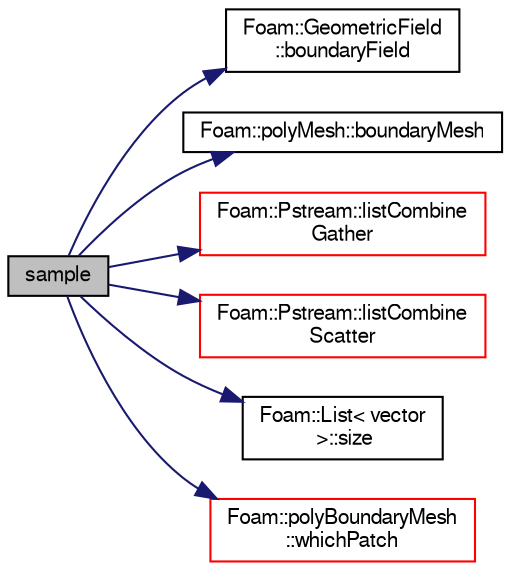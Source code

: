 digraph "sample"
{
  bgcolor="transparent";
  edge [fontname="FreeSans",fontsize="10",labelfontname="FreeSans",labelfontsize="10"];
  node [fontname="FreeSans",fontsize="10",shape=record];
  rankdir="LR";
  Node472 [label="sample",height=0.2,width=0.4,color="black", fillcolor="grey75", style="filled", fontcolor="black"];
  Node472 -> Node473 [color="midnightblue",fontsize="10",style="solid",fontname="FreeSans"];
  Node473 [label="Foam::GeometricField\l::boundaryField",height=0.2,width=0.4,color="black",URL="$a22434.html#a3c6c1a789b48ea0c5e8bff64f9c14f2d",tooltip="Return reference to GeometricBoundaryField. "];
  Node472 -> Node474 [color="midnightblue",fontsize="10",style="solid",fontname="FreeSans"];
  Node474 [label="Foam::polyMesh::boundaryMesh",height=0.2,width=0.4,color="black",URL="$a27410.html#a9f2b68c134340291eda6197f47f25484",tooltip="Return boundary mesh. "];
  Node472 -> Node475 [color="midnightblue",fontsize="10",style="solid",fontname="FreeSans"];
  Node475 [label="Foam::Pstream::listCombine\lGather",height=0.2,width=0.4,color="red",URL="$a26250.html#a8c0e5044dc4a942cf62b06797c3a743f"];
  Node472 -> Node487 [color="midnightblue",fontsize="10",style="solid",fontname="FreeSans"];
  Node487 [label="Foam::Pstream::listCombine\lScatter",height=0.2,width=0.4,color="red",URL="$a26250.html#adfd4915b68ab7181dccb847976286e56",tooltip="Scatter data. Reverse of combineGather. "];
  Node472 -> Node488 [color="midnightblue",fontsize="10",style="solid",fontname="FreeSans"];
  Node488 [label="Foam::List\< vector\l \>::size",height=0.2,width=0.4,color="black",URL="$a25694.html#a47b3bf30da1eb3ab8076b5fbe00e0494",tooltip="Return the number of elements in the UList. "];
  Node472 -> Node489 [color="midnightblue",fontsize="10",style="solid",fontname="FreeSans"];
  Node489 [label="Foam::polyBoundaryMesh\l::whichPatch",height=0.2,width=0.4,color="red",URL="$a27402.html#aa2ff13fd90903c4f4cdfe81b48b2bb92",tooltip="Return patch index for a given face label. "];
}
